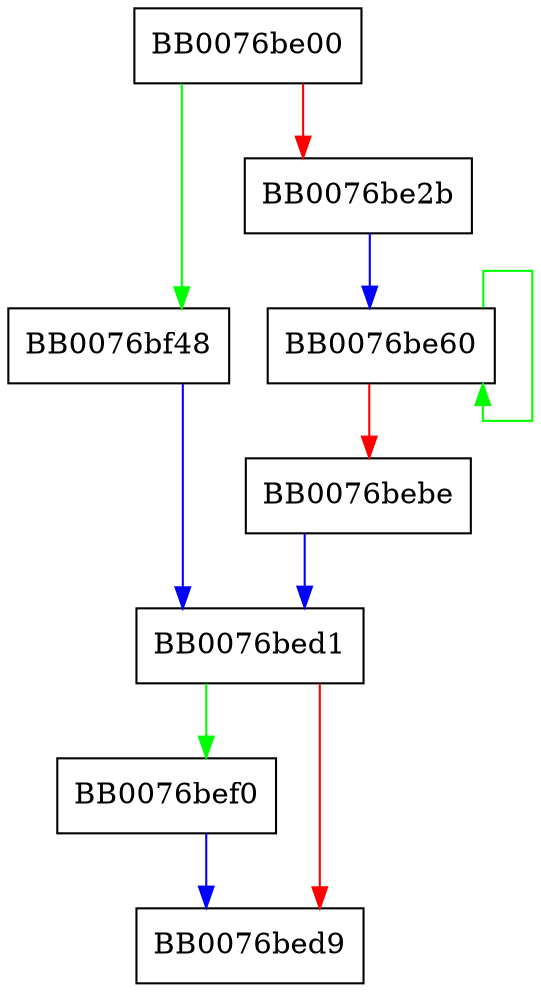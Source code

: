 digraph des_cfb64_cipher {
  node [shape="box"];
  graph [splines=ortho];
  BB0076be00 -> BB0076bf48 [color="green"];
  BB0076be00 -> BB0076be2b [color="red"];
  BB0076be2b -> BB0076be60 [color="blue"];
  BB0076be60 -> BB0076be60 [color="green"];
  BB0076be60 -> BB0076bebe [color="red"];
  BB0076bebe -> BB0076bed1 [color="blue"];
  BB0076bed1 -> BB0076bef0 [color="green"];
  BB0076bed1 -> BB0076bed9 [color="red"];
  BB0076bef0 -> BB0076bed9 [color="blue"];
  BB0076bf48 -> BB0076bed1 [color="blue"];
}